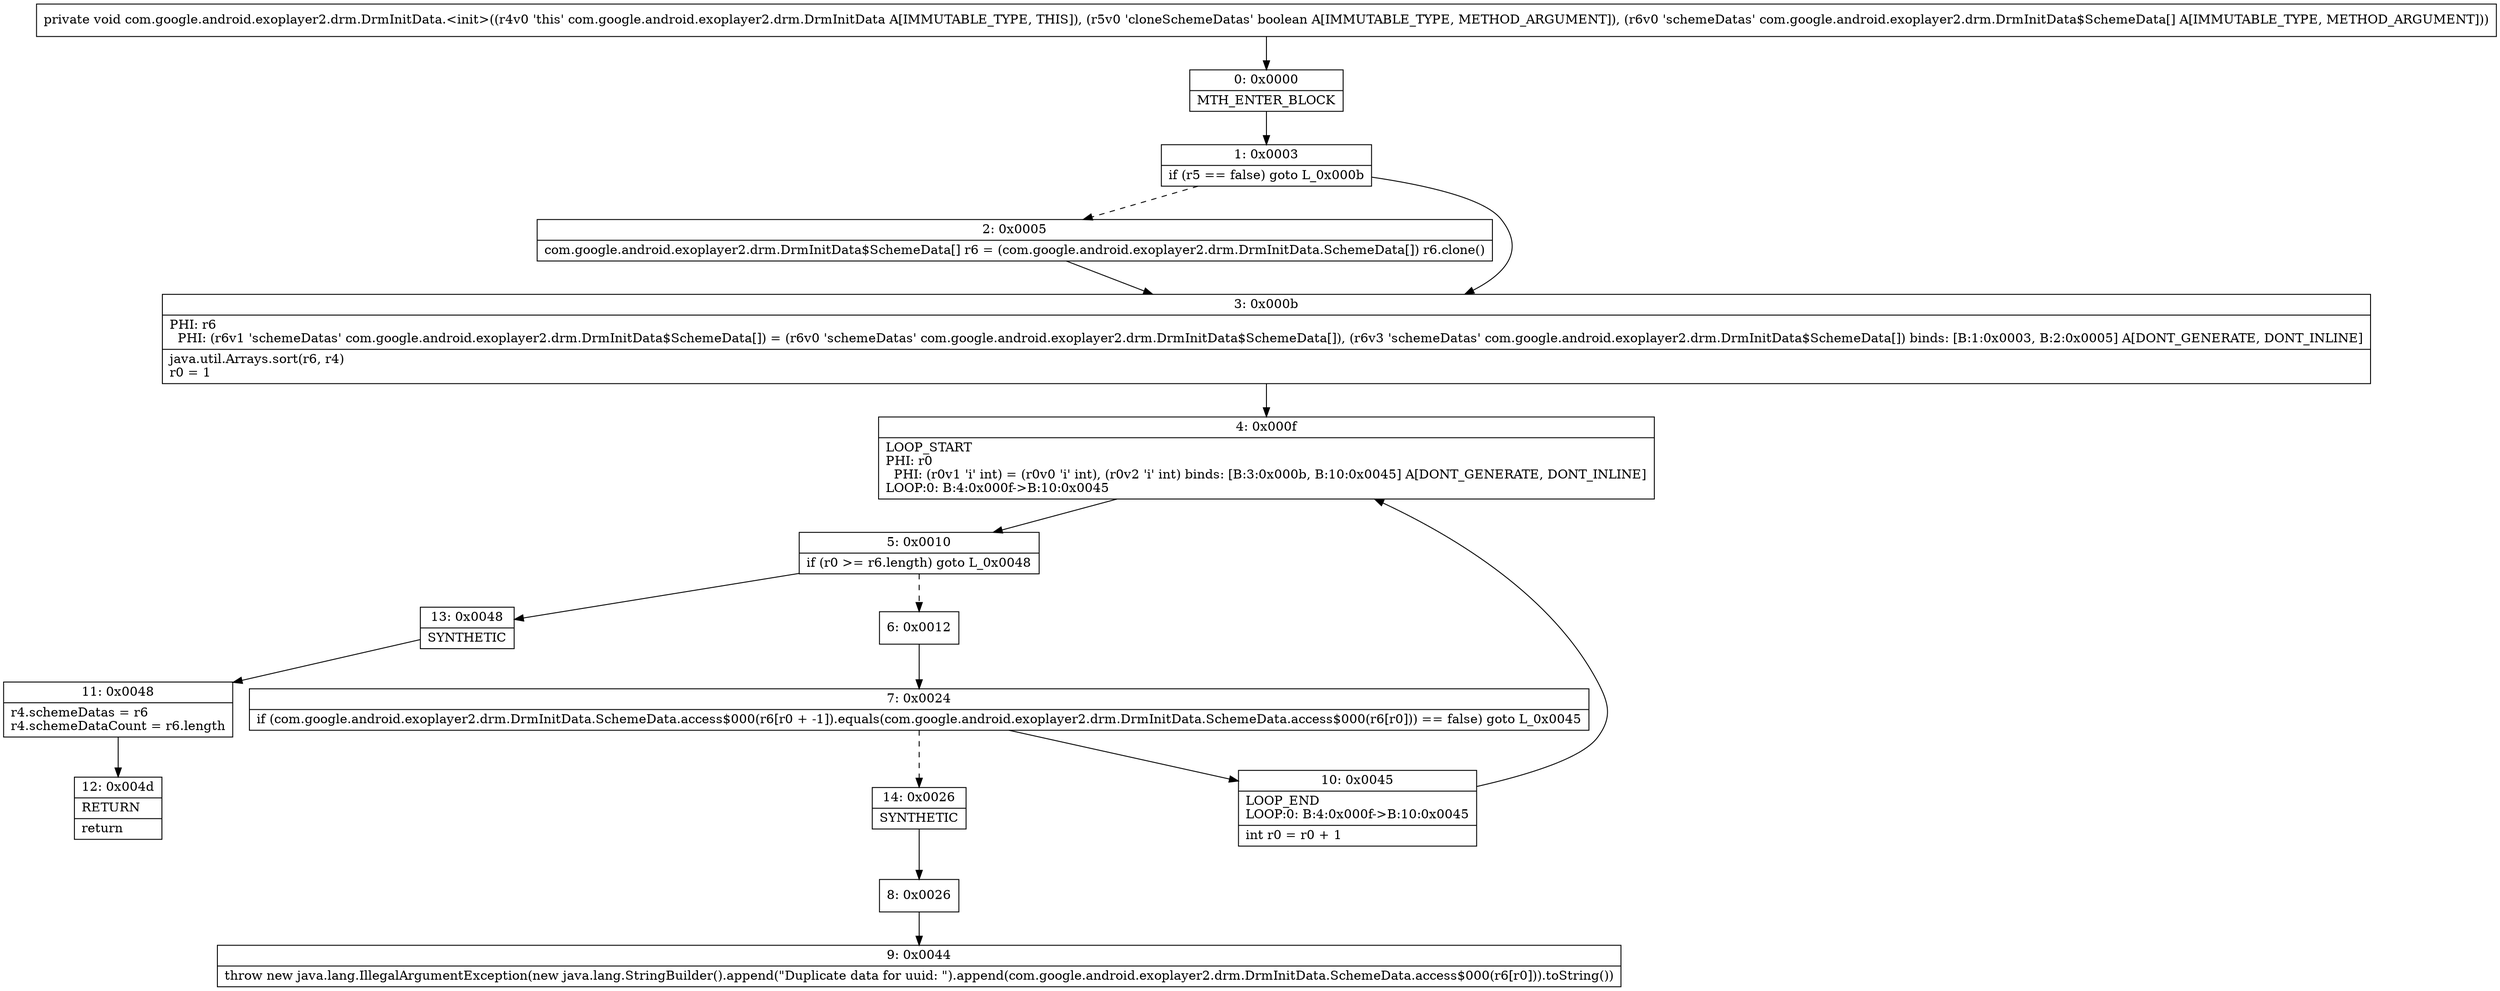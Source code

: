 digraph "CFG forcom.google.android.exoplayer2.drm.DrmInitData.\<init\>(Z[Lcom\/google\/android\/exoplayer2\/drm\/DrmInitData$SchemeData;)V" {
Node_0 [shape=record,label="{0\:\ 0x0000|MTH_ENTER_BLOCK\l}"];
Node_1 [shape=record,label="{1\:\ 0x0003|if (r5 == false) goto L_0x000b\l}"];
Node_2 [shape=record,label="{2\:\ 0x0005|com.google.android.exoplayer2.drm.DrmInitData$SchemeData[] r6 = (com.google.android.exoplayer2.drm.DrmInitData.SchemeData[]) r6.clone()\l}"];
Node_3 [shape=record,label="{3\:\ 0x000b|PHI: r6 \l  PHI: (r6v1 'schemeDatas' com.google.android.exoplayer2.drm.DrmInitData$SchemeData[]) = (r6v0 'schemeDatas' com.google.android.exoplayer2.drm.DrmInitData$SchemeData[]), (r6v3 'schemeDatas' com.google.android.exoplayer2.drm.DrmInitData$SchemeData[]) binds: [B:1:0x0003, B:2:0x0005] A[DONT_GENERATE, DONT_INLINE]\l|java.util.Arrays.sort(r6, r4)\lr0 = 1\l}"];
Node_4 [shape=record,label="{4\:\ 0x000f|LOOP_START\lPHI: r0 \l  PHI: (r0v1 'i' int) = (r0v0 'i' int), (r0v2 'i' int) binds: [B:3:0x000b, B:10:0x0045] A[DONT_GENERATE, DONT_INLINE]\lLOOP:0: B:4:0x000f\-\>B:10:0x0045\l}"];
Node_5 [shape=record,label="{5\:\ 0x0010|if (r0 \>= r6.length) goto L_0x0048\l}"];
Node_6 [shape=record,label="{6\:\ 0x0012}"];
Node_7 [shape=record,label="{7\:\ 0x0024|if (com.google.android.exoplayer2.drm.DrmInitData.SchemeData.access$000(r6[r0 + \-1]).equals(com.google.android.exoplayer2.drm.DrmInitData.SchemeData.access$000(r6[r0])) == false) goto L_0x0045\l}"];
Node_8 [shape=record,label="{8\:\ 0x0026}"];
Node_9 [shape=record,label="{9\:\ 0x0044|throw new java.lang.IllegalArgumentException(new java.lang.StringBuilder().append(\"Duplicate data for uuid: \").append(com.google.android.exoplayer2.drm.DrmInitData.SchemeData.access$000(r6[r0])).toString())\l}"];
Node_10 [shape=record,label="{10\:\ 0x0045|LOOP_END\lLOOP:0: B:4:0x000f\-\>B:10:0x0045\l|int r0 = r0 + 1\l}"];
Node_11 [shape=record,label="{11\:\ 0x0048|r4.schemeDatas = r6\lr4.schemeDataCount = r6.length\l}"];
Node_12 [shape=record,label="{12\:\ 0x004d|RETURN\l|return\l}"];
Node_13 [shape=record,label="{13\:\ 0x0048|SYNTHETIC\l}"];
Node_14 [shape=record,label="{14\:\ 0x0026|SYNTHETIC\l}"];
MethodNode[shape=record,label="{private void com.google.android.exoplayer2.drm.DrmInitData.\<init\>((r4v0 'this' com.google.android.exoplayer2.drm.DrmInitData A[IMMUTABLE_TYPE, THIS]), (r5v0 'cloneSchemeDatas' boolean A[IMMUTABLE_TYPE, METHOD_ARGUMENT]), (r6v0 'schemeDatas' com.google.android.exoplayer2.drm.DrmInitData$SchemeData[] A[IMMUTABLE_TYPE, METHOD_ARGUMENT])) }"];
MethodNode -> Node_0;
Node_0 -> Node_1;
Node_1 -> Node_2[style=dashed];
Node_1 -> Node_3;
Node_2 -> Node_3;
Node_3 -> Node_4;
Node_4 -> Node_5;
Node_5 -> Node_6[style=dashed];
Node_5 -> Node_13;
Node_6 -> Node_7;
Node_7 -> Node_10;
Node_7 -> Node_14[style=dashed];
Node_8 -> Node_9;
Node_10 -> Node_4;
Node_11 -> Node_12;
Node_13 -> Node_11;
Node_14 -> Node_8;
}

